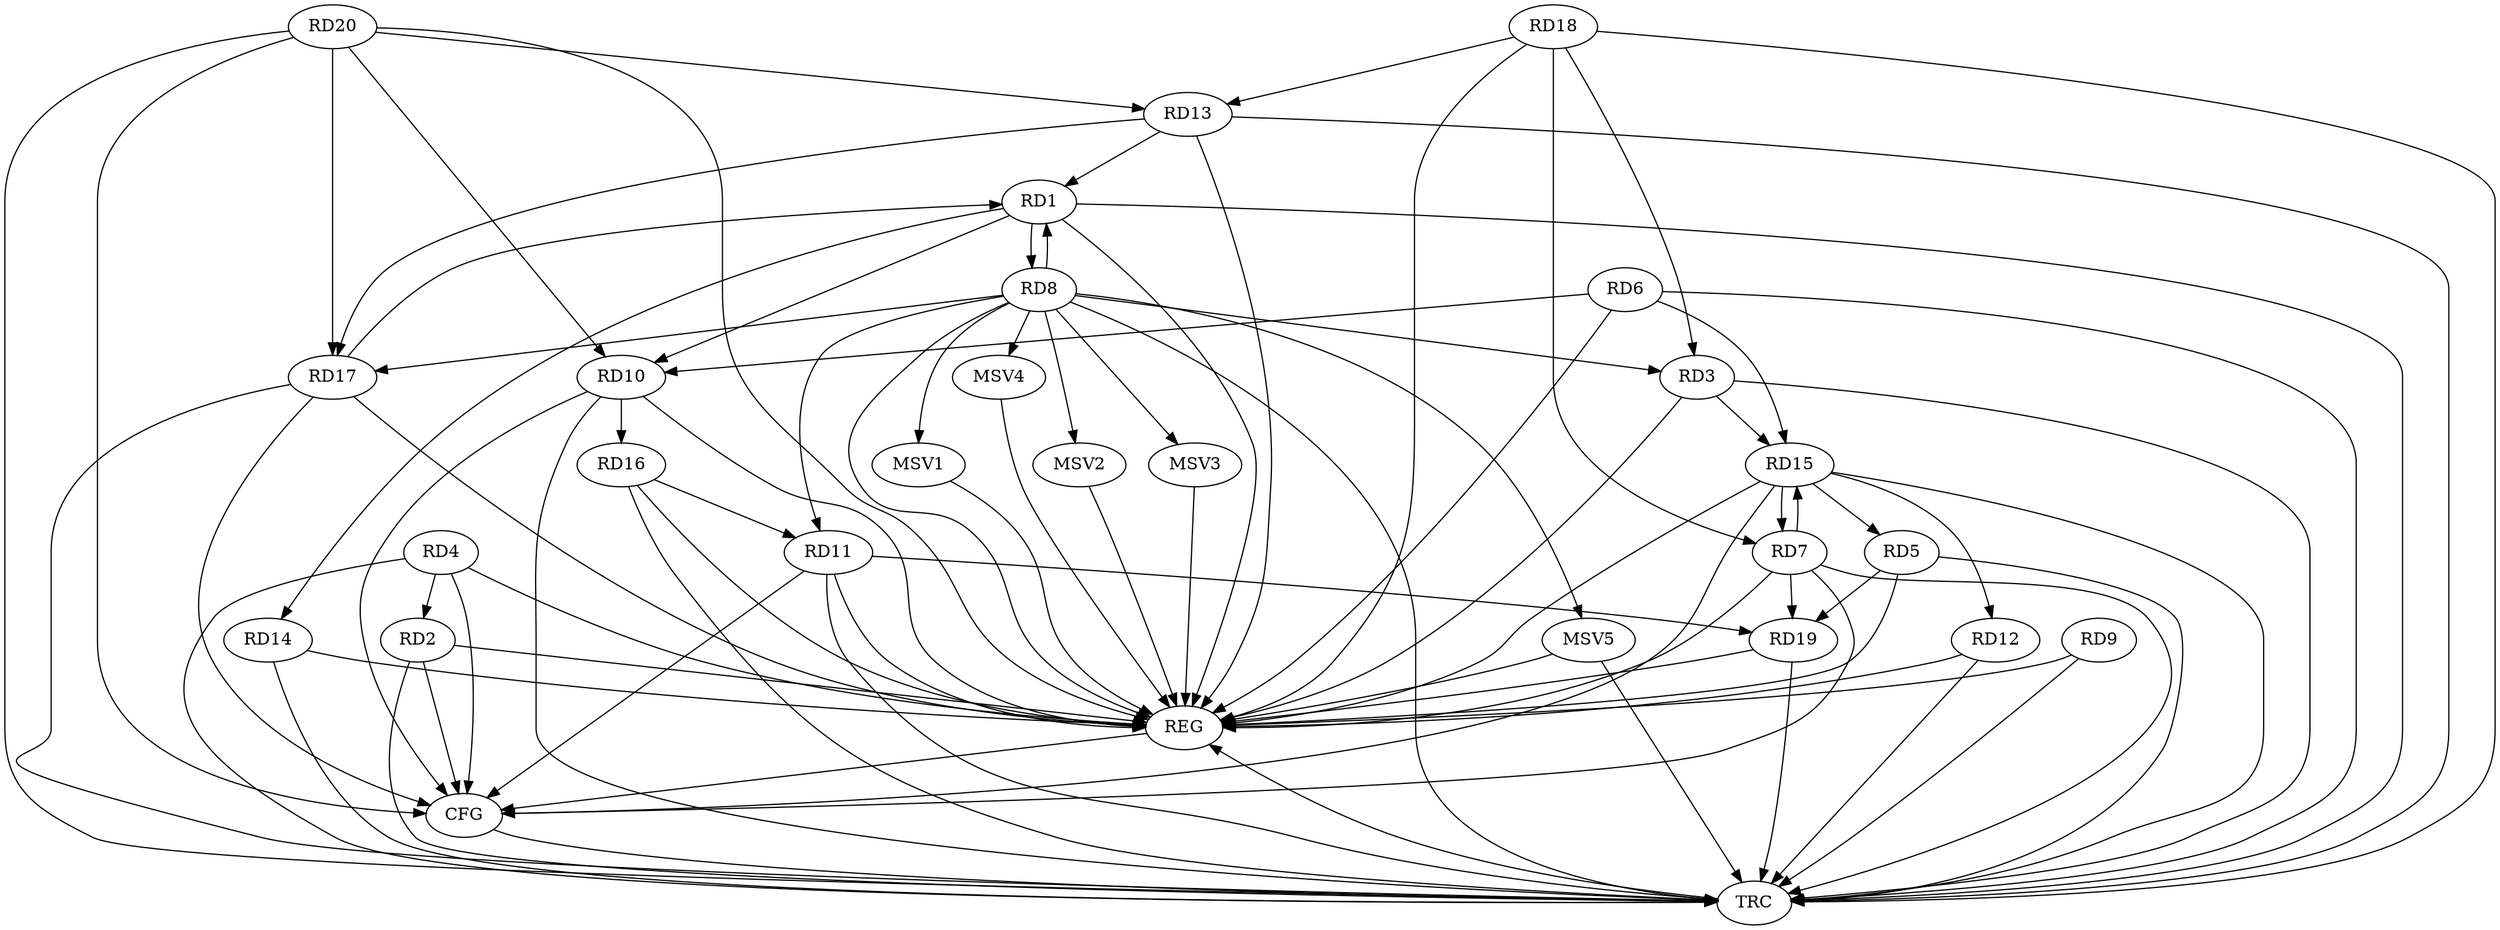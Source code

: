 strict digraph G {
  RD1 [ label="RD1" ];
  RD2 [ label="RD2" ];
  RD3 [ label="RD3" ];
  RD4 [ label="RD4" ];
  RD5 [ label="RD5" ];
  RD6 [ label="RD6" ];
  RD7 [ label="RD7" ];
  RD8 [ label="RD8" ];
  RD9 [ label="RD9" ];
  RD10 [ label="RD10" ];
  RD11 [ label="RD11" ];
  RD12 [ label="RD12" ];
  RD13 [ label="RD13" ];
  RD14 [ label="RD14" ];
  RD15 [ label="RD15" ];
  RD16 [ label="RD16" ];
  RD17 [ label="RD17" ];
  RD18 [ label="RD18" ];
  RD19 [ label="RD19" ];
  RD20 [ label="RD20" ];
  REG [ label="REG" ];
  CFG [ label="CFG" ];
  TRC [ label="TRC" ];
  MSV1 [ label="MSV1" ];
  MSV2 [ label="MSV2" ];
  MSV3 [ label="MSV3" ];
  MSV4 [ label="MSV4" ];
  MSV5 [ label="MSV5" ];
  RD1 -> RD8;
  RD8 -> RD1;
  RD1 -> RD10;
  RD13 -> RD1;
  RD1 -> RD14;
  RD17 -> RD1;
  RD4 -> RD2;
  RD8 -> RD3;
  RD3 -> RD15;
  RD18 -> RD3;
  RD15 -> RD5;
  RD5 -> RD19;
  RD6 -> RD10;
  RD6 -> RD15;
  RD7 -> RD15;
  RD15 -> RD7;
  RD18 -> RD7;
  RD7 -> RD19;
  RD8 -> RD11;
  RD8 -> RD17;
  RD10 -> RD16;
  RD20 -> RD10;
  RD16 -> RD11;
  RD11 -> RD19;
  RD15 -> RD12;
  RD13 -> RD17;
  RD18 -> RD13;
  RD20 -> RD13;
  RD20 -> RD17;
  RD1 -> REG;
  RD2 -> REG;
  RD3 -> REG;
  RD4 -> REG;
  RD5 -> REG;
  RD6 -> REG;
  RD7 -> REG;
  RD8 -> REG;
  RD9 -> REG;
  RD10 -> REG;
  RD11 -> REG;
  RD12 -> REG;
  RD13 -> REG;
  RD14 -> REG;
  RD15 -> REG;
  RD16 -> REG;
  RD17 -> REG;
  RD18 -> REG;
  RD19 -> REG;
  RD20 -> REG;
  RD10 -> CFG;
  RD20 -> CFG;
  RD7 -> CFG;
  RD11 -> CFG;
  RD4 -> CFG;
  RD17 -> CFG;
  RD15 -> CFG;
  RD2 -> CFG;
  REG -> CFG;
  RD1 -> TRC;
  RD2 -> TRC;
  RD3 -> TRC;
  RD4 -> TRC;
  RD5 -> TRC;
  RD6 -> TRC;
  RD7 -> TRC;
  RD8 -> TRC;
  RD9 -> TRC;
  RD10 -> TRC;
  RD11 -> TRC;
  RD12 -> TRC;
  RD13 -> TRC;
  RD14 -> TRC;
  RD15 -> TRC;
  RD16 -> TRC;
  RD17 -> TRC;
  RD18 -> TRC;
  RD19 -> TRC;
  RD20 -> TRC;
  CFG -> TRC;
  TRC -> REG;
  RD8 -> MSV1;
  MSV1 -> REG;
  RD8 -> MSV2;
  MSV2 -> REG;
  RD8 -> MSV3;
  MSV3 -> REG;
  RD8 -> MSV4;
  MSV4 -> REG;
  RD8 -> MSV5;
  MSV5 -> REG;
  MSV5 -> TRC;
}
